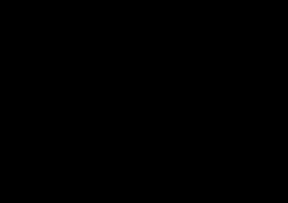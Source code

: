 #!/usr/bin/gnuplot
# -*- mode: sh -*-

outdir = 'out/integer.nlz'

# plot \
#   outdir."/hist.base.txt" w l, \
#   outdir."/hist.shift.txt" w l, \
#   outdir."/hist.shift4.txt" w l, \
#   outdir."/hist.shift8.txt" w l, \
#   outdir."/hist.bsec.txt" w l, \
#   outdir."/hist.bsec2.txt" w l, \
#   outdir."/hist.bsec3.txt" w l, \
#   outdir."/hist.builtin.txt" w l, \
#   outdir."/hist.bctz.txt" w l, \
#   outdir."/hist.asmbsr.txt" w l, \
#   outdir."/hist.frexp.txt" w l, \
#   outdir."/hist.double.txt" w l, \
#   outdir."/hist.float.txt" w l, \
#   outdir."/hist.kazatsuyu.txt" w l, \
#   outdir."/hist.debruijn.txt" w l, \
#   outdir."/hist.debruijn2.txt" w l

set terminal postscript eps color size 4,4
#set size 1.0,2.0/(1+sqrt(5))
set size 1.0,1.0/sqrt(2)
set output outdir.'/benchmark.eps'

set xtics rotate by -90 offset first 0.0,0.0
set ylabe '(t - t_{base})/ (t_{shift1} - t_{base})'
#unset log y; set yrange [0.0:5.0]
set log y; set yrange [0.01:5.0]
set key samplen 1 font ",10"
set xrange [-0.5:21.5]
pad_gcc_shift = 1965
mag_gcc_shift = 509
lag_gcc_shift = 954
upad = 'using ($0-0.25):($3/pad_gcc_shift) pt 8'
umag = 'using ($0+0.00):($3/mag_gcc_shift) pt 4'
ulag = 'using ($0+0.25):($3/lag_gcc_shift) pt 6'
vaio_title = 'Win10 64bit (Core i5-6200U 2.3GHz)'
mag_title  = 'Win10 64bit (Core i5-6500 3.2GHz)'
plot \
  '< printf "%f %f\n" 11.5 0.01 11.5 10.0' with filledcurves y1 lc rgb '#dddddd' title '', \
  '< printf "%f %f\n"  8.5 0.01  8.5 10.0' with filledcurves y1 lc rgb '#ffffff' title '', \
  '< printf "%f %f\n"  5.5 0.01  5.5 10.0' with filledcurves y1 lc rgb '#dddddd' title '', \
  '< printf "%f %f\n"  2.5 0.01  2.5 10.0' with filledcurves y1 lc rgb '#ffffff' title '', \
  outdir.'/graph.xtic.txt'           using ($0+0.00):(-1):xtic(1) notitle, \
  outdir.'/graph.pad.icc.txt'        @upad ps 0.8 lc rgb '#0000FF' title '', \
  outdir.'/graph.pad.gcc.txt'        @upad ps 1.2 lc rgb '#FF0000' title '', \
  outdir.'/graph.pad.clang.txt'      @upad ps 1.0 lc rgb '#008800' title '', \
  outdir.'/graph.mag.msc.txt'        @umag ps 0.8 lc rgb '#FF00FF' title '', \
  outdir.'/graph.mag.gcc.txt'        @umag ps 1.2 lc rgb '#FF0000' title '', \
  outdir.'/graph.mag.clang.txt'      @umag ps 1.0 lc rgb '#008800' title '', \
  outdir.'/graph.laguerre.icc.txt'   @ulag ps 0.8 lc rgb '#0000FF' title '', \
  outdir.'/graph.laguerre.gcc.txt'   @ulag ps 1.2 lc rgb '#FF0000' title '', \
  outdir.'/graph.laguerre.clang.txt' @ulag ps 1.0 lc rgb '#008800' title '', \
  NaN w p pt 8 lc rgb '#000000' title 'Linux 32bit (Core Duo T2300 1.66GHz)', \
  NaN w p pt 4 lc rgb '#000000' title mag_title, \
  NaN w p pt 6 lc rgb '#000000' title 'Linux 64bit (Xeon E5-2670 2.6GHz)', \
  NaN w p pt 5 ps 1.2 lc rgb '#FF0000' title 'gcc', \
  NaN w p pt 5 ps 1.0 lc rgb '#008800' title 'clang', \
  NaN w p pt 5 ps 0.8 lc rgb '#0000FF' title 'icc', \
  NaN w p pt 5 ps 0.8 lc rgb '#FF00FF' title 'msc'
